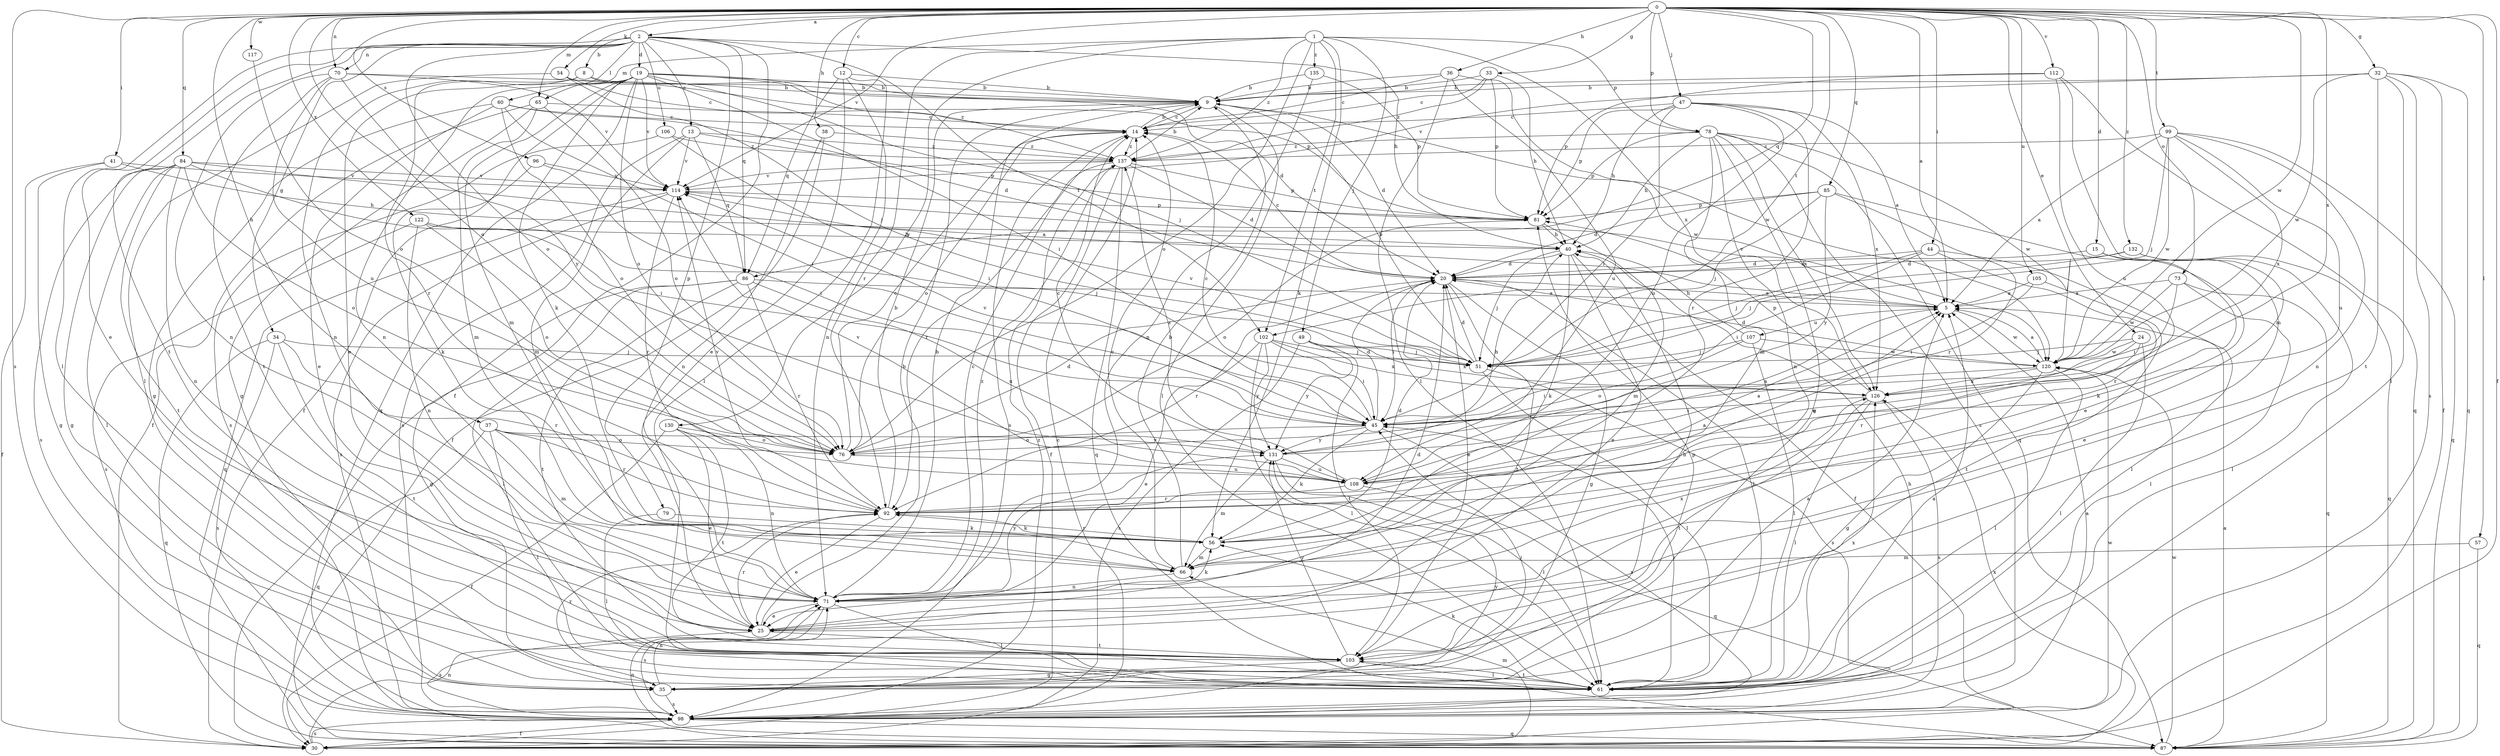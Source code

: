 strict digraph  {
0;
1;
2;
5;
8;
9;
12;
13;
14;
15;
19;
20;
24;
25;
30;
32;
33;
34;
35;
36;
37;
38;
40;
41;
44;
45;
47;
49;
51;
54;
56;
57;
60;
61;
65;
66;
70;
71;
73;
76;
78;
79;
81;
84;
85;
86;
87;
92;
96;
98;
99;
102;
103;
105;
106;
107;
108;
112;
114;
117;
120;
122;
126;
130;
131;
132;
135;
137;
0 -> 2  [label=a];
0 -> 5  [label=a];
0 -> 12  [label=c];
0 -> 15  [label=d];
0 -> 24  [label=e];
0 -> 30  [label=f];
0 -> 32  [label=g];
0 -> 33  [label=g];
0 -> 36  [label=h];
0 -> 37  [label=h];
0 -> 38  [label=h];
0 -> 41  [label=i];
0 -> 44  [label=i];
0 -> 47  [label=j];
0 -> 54  [label=k];
0 -> 57  [label=l];
0 -> 65  [label=m];
0 -> 70  [label=n];
0 -> 73  [label=o];
0 -> 76  [label=o];
0 -> 78  [label=p];
0 -> 84  [label=q];
0 -> 85  [label=q];
0 -> 86  [label=q];
0 -> 96  [label=s];
0 -> 98  [label=s];
0 -> 99  [label=t];
0 -> 102  [label=t];
0 -> 105  [label=u];
0 -> 112  [label=v];
0 -> 114  [label=v];
0 -> 117  [label=w];
0 -> 120  [label=w];
0 -> 122  [label=x];
0 -> 126  [label=x];
0 -> 132  [label=z];
1 -> 49  [label=j];
1 -> 56  [label=k];
1 -> 65  [label=m];
1 -> 76  [label=o];
1 -> 78  [label=p];
1 -> 92  [label=r];
1 -> 102  [label=t];
1 -> 126  [label=x];
1 -> 130  [label=y];
1 -> 135  [label=z];
1 -> 137  [label=z];
2 -> 8  [label=b];
2 -> 13  [label=c];
2 -> 19  [label=d];
2 -> 25  [label=e];
2 -> 30  [label=f];
2 -> 34  [label=g];
2 -> 40  [label=h];
2 -> 60  [label=l];
2 -> 61  [label=l];
2 -> 70  [label=n];
2 -> 76  [label=o];
2 -> 79  [label=p];
2 -> 86  [label=q];
2 -> 102  [label=t];
2 -> 103  [label=t];
2 -> 106  [label=u];
5 -> 107  [label=u];
5 -> 114  [label=v];
5 -> 120  [label=w];
8 -> 9  [label=b];
8 -> 71  [label=n];
8 -> 81  [label=p];
8 -> 92  [label=r];
9 -> 14  [label=c];
9 -> 20  [label=d];
9 -> 61  [label=l];
9 -> 120  [label=w];
12 -> 9  [label=b];
12 -> 25  [label=e];
12 -> 61  [label=l];
12 -> 71  [label=n];
12 -> 86  [label=q];
13 -> 66  [label=m];
13 -> 81  [label=p];
13 -> 86  [label=q];
13 -> 98  [label=s];
13 -> 114  [label=v];
13 -> 137  [label=z];
14 -> 9  [label=b];
14 -> 76  [label=o];
14 -> 98  [label=s];
14 -> 137  [label=z];
15 -> 20  [label=d];
15 -> 25  [label=e];
15 -> 56  [label=k];
19 -> 9  [label=b];
19 -> 20  [label=d];
19 -> 25  [label=e];
19 -> 30  [label=f];
19 -> 45  [label=i];
19 -> 51  [label=j];
19 -> 56  [label=k];
19 -> 66  [label=m];
19 -> 71  [label=n];
19 -> 76  [label=o];
19 -> 87  [label=q];
19 -> 114  [label=v];
19 -> 137  [label=z];
20 -> 5  [label=a];
20 -> 14  [label=c];
20 -> 25  [label=e];
20 -> 35  [label=g];
20 -> 45  [label=i];
20 -> 61  [label=l];
20 -> 92  [label=r];
20 -> 103  [label=t];
24 -> 51  [label=j];
24 -> 61  [label=l];
24 -> 92  [label=r];
24 -> 108  [label=u];
24 -> 120  [label=w];
25 -> 9  [label=b];
25 -> 20  [label=d];
25 -> 92  [label=r];
25 -> 98  [label=s];
25 -> 103  [label=t];
30 -> 14  [label=c];
30 -> 66  [label=m];
30 -> 71  [label=n];
30 -> 98  [label=s];
30 -> 126  [label=x];
32 -> 9  [label=b];
32 -> 30  [label=f];
32 -> 61  [label=l];
32 -> 87  [label=q];
32 -> 98  [label=s];
32 -> 103  [label=t];
32 -> 114  [label=v];
32 -> 120  [label=w];
33 -> 9  [label=b];
33 -> 14  [label=c];
33 -> 40  [label=h];
33 -> 81  [label=p];
33 -> 137  [label=z];
34 -> 51  [label=j];
34 -> 87  [label=q];
34 -> 92  [label=r];
34 -> 98  [label=s];
34 -> 103  [label=t];
35 -> 5  [label=a];
35 -> 45  [label=i];
35 -> 71  [label=n];
35 -> 81  [label=p];
35 -> 92  [label=r];
35 -> 98  [label=s];
36 -> 9  [label=b];
36 -> 14  [label=c];
36 -> 61  [label=l];
36 -> 108  [label=u];
36 -> 120  [label=w];
37 -> 61  [label=l];
37 -> 66  [label=m];
37 -> 76  [label=o];
37 -> 87  [label=q];
37 -> 92  [label=r];
37 -> 131  [label=y];
38 -> 30  [label=f];
38 -> 71  [label=n];
38 -> 137  [label=z];
40 -> 20  [label=d];
40 -> 25  [label=e];
40 -> 30  [label=f];
40 -> 51  [label=j];
40 -> 56  [label=k];
41 -> 30  [label=f];
41 -> 35  [label=g];
41 -> 40  [label=h];
41 -> 114  [label=v];
44 -> 20  [label=d];
44 -> 45  [label=i];
44 -> 51  [label=j];
44 -> 61  [label=l];
44 -> 92  [label=r];
45 -> 14  [label=c];
45 -> 20  [label=d];
45 -> 56  [label=k];
45 -> 76  [label=o];
45 -> 98  [label=s];
45 -> 114  [label=v];
45 -> 131  [label=y];
47 -> 5  [label=a];
47 -> 14  [label=c];
47 -> 40  [label=h];
47 -> 45  [label=i];
47 -> 81  [label=p];
47 -> 92  [label=r];
47 -> 108  [label=u];
47 -> 126  [label=x];
49 -> 51  [label=j];
49 -> 98  [label=s];
49 -> 103  [label=t];
49 -> 126  [label=x];
49 -> 131  [label=y];
51 -> 9  [label=b];
51 -> 20  [label=d];
51 -> 61  [label=l];
51 -> 98  [label=s];
51 -> 114  [label=v];
54 -> 9  [label=b];
54 -> 14  [label=c];
54 -> 51  [label=j];
54 -> 61  [label=l];
56 -> 5  [label=a];
56 -> 20  [label=d];
56 -> 66  [label=m];
56 -> 92  [label=r];
57 -> 66  [label=m];
57 -> 87  [label=q];
60 -> 14  [label=c];
60 -> 20  [label=d];
60 -> 25  [label=e];
60 -> 35  [label=g];
60 -> 45  [label=i];
60 -> 76  [label=o];
61 -> 5  [label=a];
61 -> 45  [label=i];
61 -> 56  [label=k];
61 -> 103  [label=t];
61 -> 126  [label=x];
65 -> 14  [label=c];
65 -> 30  [label=f];
65 -> 35  [label=g];
65 -> 66  [label=m];
65 -> 76  [label=o];
66 -> 9  [label=b];
66 -> 14  [label=c];
66 -> 71  [label=n];
70 -> 9  [label=b];
70 -> 71  [label=n];
70 -> 103  [label=t];
70 -> 108  [label=u];
70 -> 114  [label=v];
70 -> 131  [label=y];
71 -> 9  [label=b];
71 -> 14  [label=c];
71 -> 25  [label=e];
71 -> 56  [label=k];
71 -> 61  [label=l];
71 -> 98  [label=s];
71 -> 126  [label=x];
71 -> 131  [label=y];
71 -> 137  [label=z];
73 -> 5  [label=a];
73 -> 45  [label=i];
73 -> 61  [label=l];
73 -> 87  [label=q];
73 -> 120  [label=w];
76 -> 14  [label=c];
76 -> 20  [label=d];
76 -> 108  [label=u];
78 -> 35  [label=g];
78 -> 40  [label=h];
78 -> 66  [label=m];
78 -> 71  [label=n];
78 -> 81  [label=p];
78 -> 87  [label=q];
78 -> 98  [label=s];
78 -> 120  [label=w];
78 -> 126  [label=x];
78 -> 137  [label=z];
79 -> 56  [label=k];
79 -> 61  [label=l];
81 -> 40  [label=h];
81 -> 66  [label=m];
81 -> 76  [label=o];
84 -> 5  [label=a];
84 -> 35  [label=g];
84 -> 45  [label=i];
84 -> 61  [label=l];
84 -> 71  [label=n];
84 -> 76  [label=o];
84 -> 98  [label=s];
84 -> 103  [label=t];
84 -> 114  [label=v];
85 -> 20  [label=d];
85 -> 25  [label=e];
85 -> 51  [label=j];
85 -> 81  [label=p];
85 -> 92  [label=r];
85 -> 131  [label=y];
86 -> 5  [label=a];
86 -> 35  [label=g];
86 -> 61  [label=l];
86 -> 92  [label=r];
86 -> 103  [label=t];
86 -> 108  [label=u];
87 -> 5  [label=a];
87 -> 71  [label=n];
87 -> 120  [label=w];
92 -> 9  [label=b];
92 -> 25  [label=e];
92 -> 56  [label=k];
92 -> 114  [label=v];
96 -> 45  [label=i];
96 -> 56  [label=k];
96 -> 114  [label=v];
98 -> 5  [label=a];
98 -> 30  [label=f];
98 -> 40  [label=h];
98 -> 87  [label=q];
98 -> 120  [label=w];
98 -> 131  [label=y];
98 -> 137  [label=z];
99 -> 5  [label=a];
99 -> 51  [label=j];
99 -> 71  [label=n];
99 -> 87  [label=q];
99 -> 108  [label=u];
99 -> 120  [label=w];
99 -> 126  [label=x];
99 -> 137  [label=z];
102 -> 25  [label=e];
102 -> 45  [label=i];
102 -> 51  [label=j];
102 -> 61  [label=l];
102 -> 126  [label=x];
102 -> 131  [label=y];
103 -> 35  [label=g];
103 -> 40  [label=h];
103 -> 61  [label=l];
103 -> 131  [label=y];
105 -> 5  [label=a];
105 -> 45  [label=i];
105 -> 103  [label=t];
106 -> 45  [label=i];
106 -> 98  [label=s];
106 -> 137  [label=z];
107 -> 40  [label=h];
107 -> 51  [label=j];
107 -> 61  [label=l];
107 -> 76  [label=o];
107 -> 120  [label=w];
108 -> 5  [label=a];
108 -> 87  [label=q];
108 -> 92  [label=r];
108 -> 114  [label=v];
108 -> 137  [label=z];
112 -> 9  [label=b];
112 -> 66  [label=m];
112 -> 81  [label=p];
112 -> 87  [label=q];
112 -> 108  [label=u];
114 -> 81  [label=p];
114 -> 87  [label=q];
114 -> 92  [label=r];
114 -> 98  [label=s];
117 -> 76  [label=o];
120 -> 5  [label=a];
120 -> 20  [label=d];
120 -> 35  [label=g];
120 -> 45  [label=i];
120 -> 61  [label=l];
120 -> 126  [label=x];
122 -> 40  [label=h];
122 -> 51  [label=j];
122 -> 71  [label=n];
122 -> 76  [label=o];
122 -> 98  [label=s];
126 -> 45  [label=i];
126 -> 61  [label=l];
126 -> 81  [label=p];
126 -> 98  [label=s];
126 -> 103  [label=t];
130 -> 25  [label=e];
130 -> 30  [label=f];
130 -> 71  [label=n];
130 -> 76  [label=o];
130 -> 103  [label=t];
131 -> 5  [label=a];
131 -> 14  [label=c];
131 -> 40  [label=h];
131 -> 61  [label=l];
131 -> 66  [label=m];
131 -> 108  [label=u];
132 -> 20  [label=d];
132 -> 51  [label=j];
132 -> 61  [label=l];
132 -> 87  [label=q];
135 -> 9  [label=b];
135 -> 71  [label=n];
135 -> 81  [label=p];
137 -> 9  [label=b];
137 -> 20  [label=d];
137 -> 30  [label=f];
137 -> 81  [label=p];
137 -> 87  [label=q];
137 -> 92  [label=r];
137 -> 114  [label=v];
}
